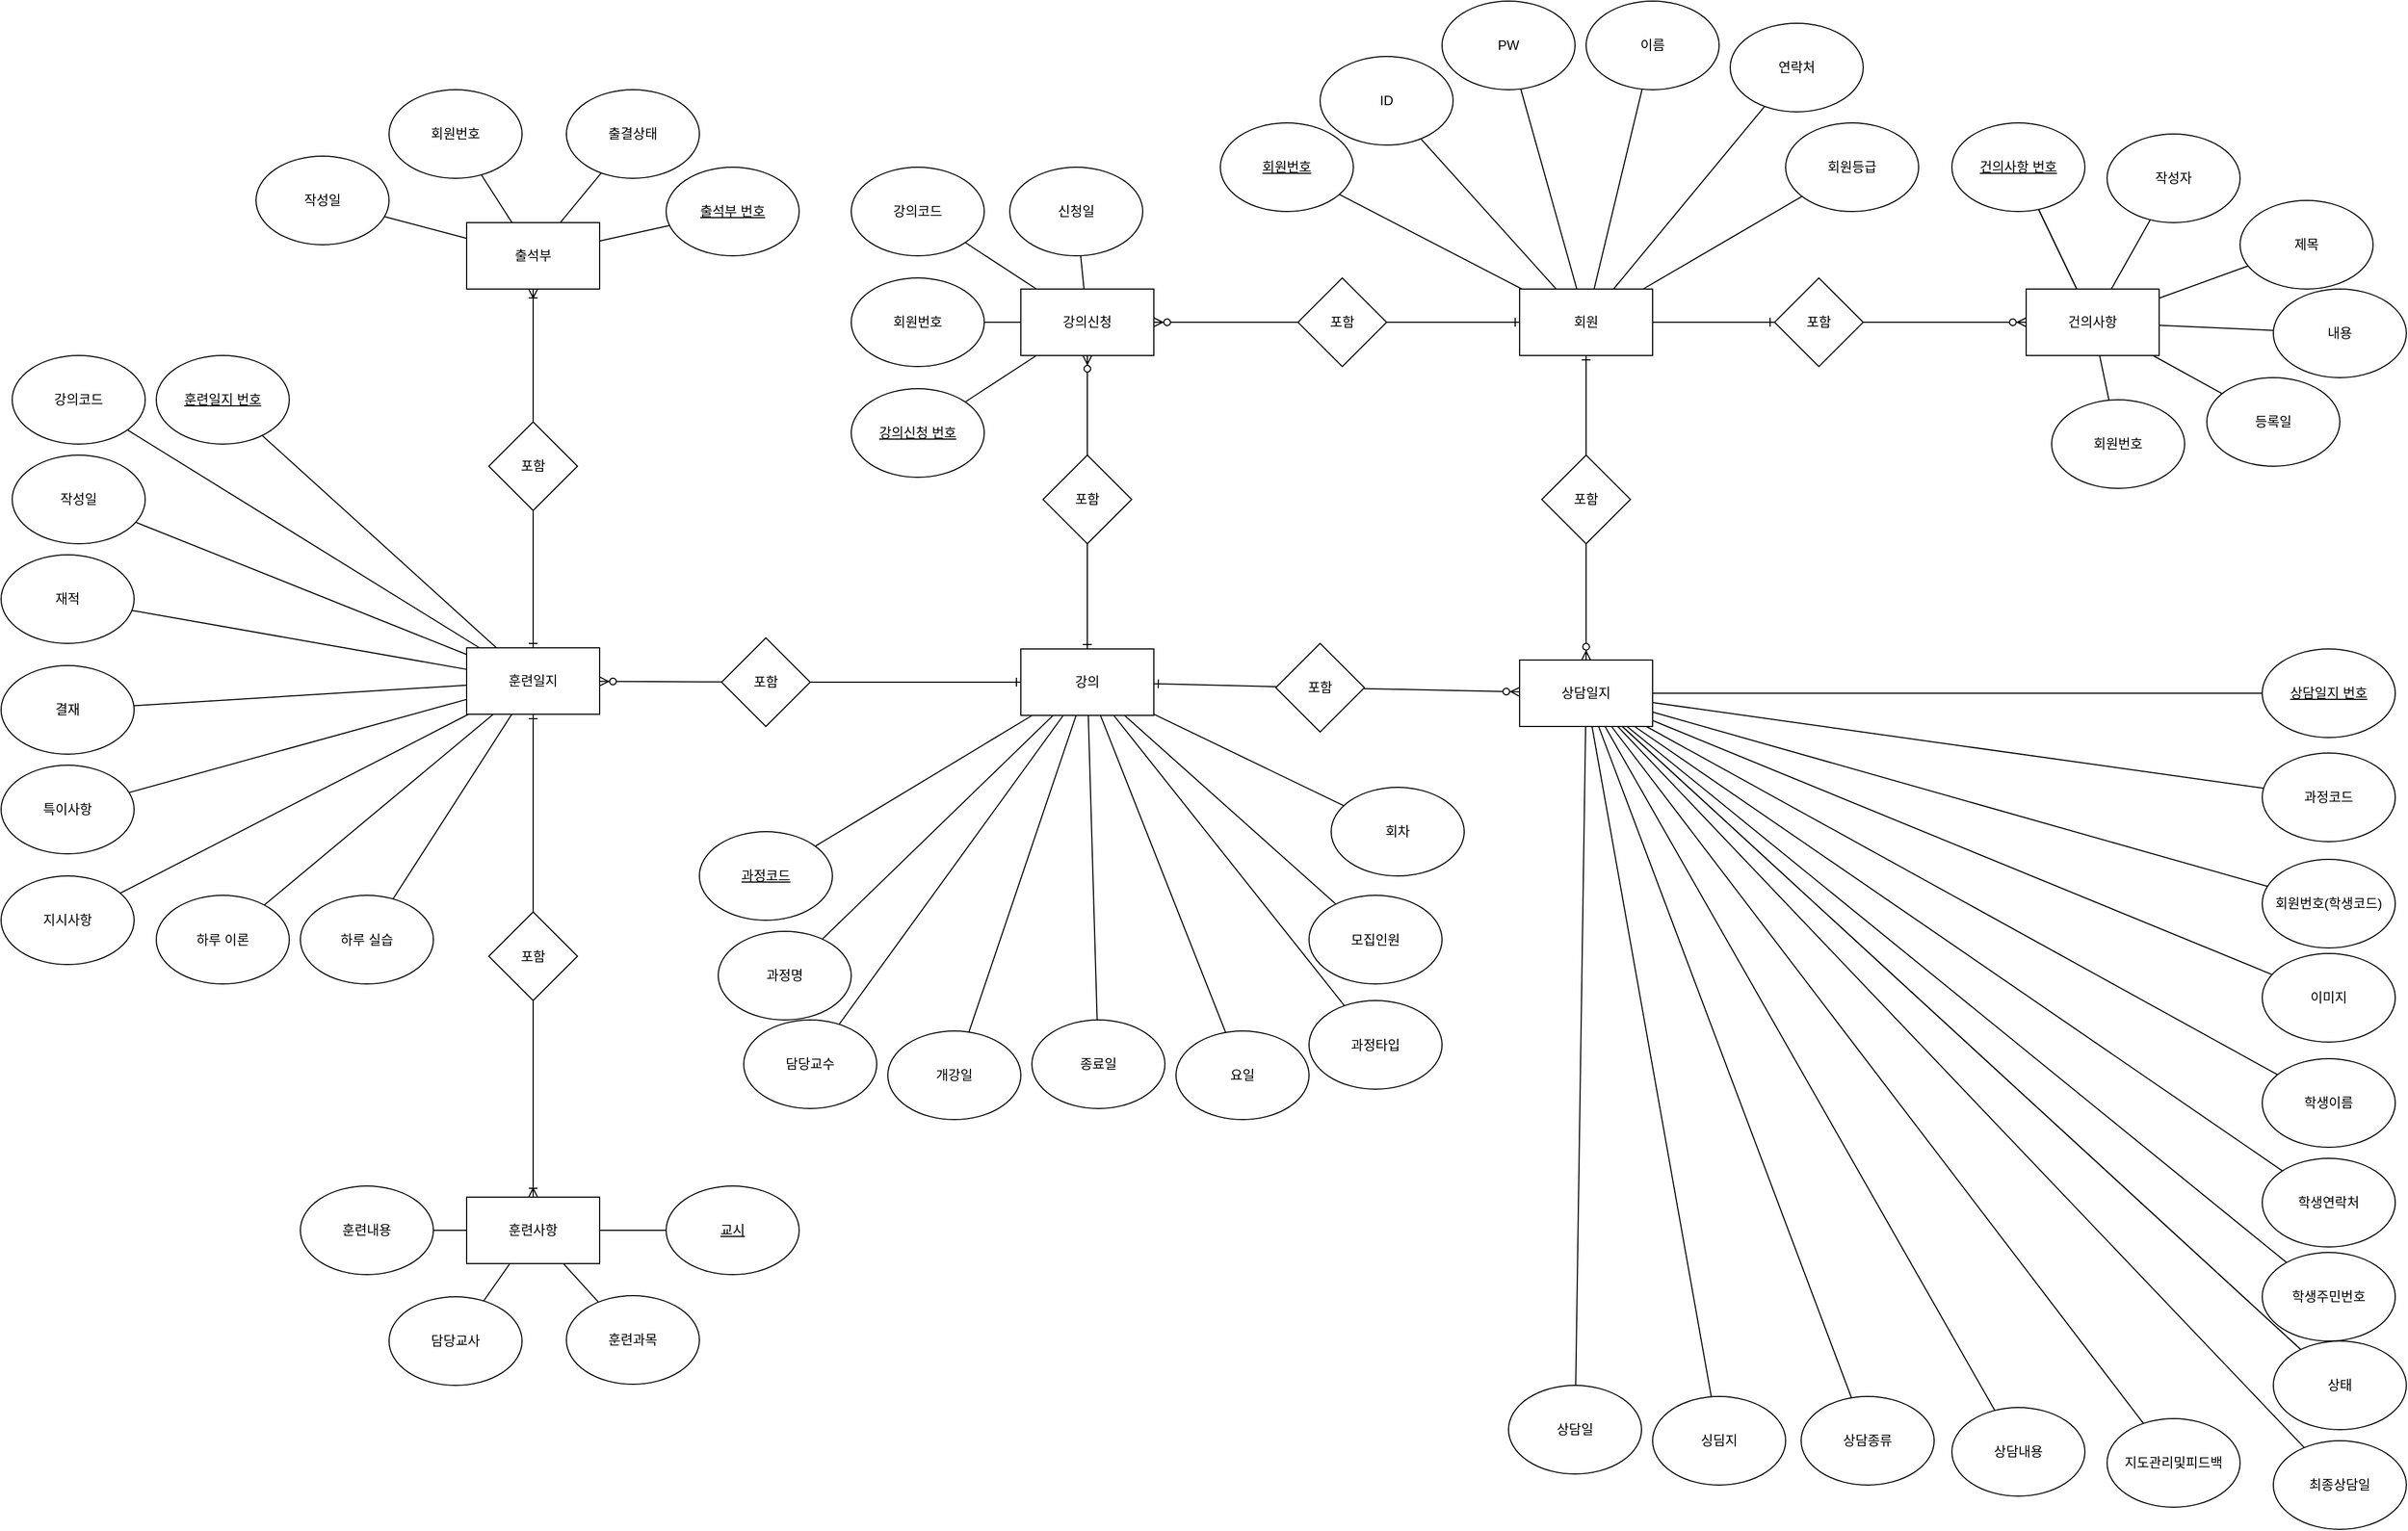 <mxfile version="13.8.0" type="device"><diagram id="T6y3tAZ2ZHX5zLj4mI9m" name="Page-1"><mxGraphModel dx="3342" dy="867" grid="1" gridSize="10" guides="1" tooltips="1" connect="1" arrows="1" fold="1" page="1" pageScale="1" pageWidth="827" pageHeight="1169" math="0" shadow="0"><root><mxCell id="0"/><mxCell id="1" parent="0"/><mxCell id="Pf-DV4_aYkh71egbmCK9-1" value="회원" style="rounded=0;whiteSpace=wrap;html=1;" vertex="1" parent="1"><mxGeometry x="130" y="260" width="120" height="60" as="geometry"/></mxCell><mxCell id="Pf-DV4_aYkh71egbmCK9-2" value="PW" style="ellipse;whiteSpace=wrap;html=1;" vertex="1" parent="1"><mxGeometry x="60" width="120" height="80" as="geometry"/></mxCell><mxCell id="Pf-DV4_aYkh71egbmCK9-3" value="ID" style="ellipse;whiteSpace=wrap;html=1;" vertex="1" parent="1"><mxGeometry x="-50" y="50" width="120" height="80" as="geometry"/></mxCell><mxCell id="Pf-DV4_aYkh71egbmCK9-4" value="회원번호" style="ellipse;whiteSpace=wrap;html=1;fontStyle=4" vertex="1" parent="1"><mxGeometry x="-140" y="110" width="120" height="80" as="geometry"/></mxCell><mxCell id="Pf-DV4_aYkh71egbmCK9-5" value="이름" style="ellipse;whiteSpace=wrap;html=1;" vertex="1" parent="1"><mxGeometry x="190" width="120" height="80" as="geometry"/></mxCell><mxCell id="Pf-DV4_aYkh71egbmCK9-6" value="연락처" style="ellipse;whiteSpace=wrap;html=1;" vertex="1" parent="1"><mxGeometry x="320" y="20" width="120" height="80" as="geometry"/></mxCell><mxCell id="Pf-DV4_aYkh71egbmCK9-7" value="강의" style="rounded=0;whiteSpace=wrap;html=1;" vertex="1" parent="1"><mxGeometry x="-320" y="585" width="120" height="60" as="geometry"/></mxCell><mxCell id="Pf-DV4_aYkh71egbmCK9-8" value="과정코드" style="ellipse;whiteSpace=wrap;html=1;fontStyle=4" vertex="1" parent="1"><mxGeometry x="-610" y="750" width="120" height="80" as="geometry"/></mxCell><mxCell id="Pf-DV4_aYkh71egbmCK9-9" value="요일" style="ellipse;whiteSpace=wrap;html=1;" vertex="1" parent="1"><mxGeometry x="-180" y="930" width="120" height="80" as="geometry"/></mxCell><mxCell id="Pf-DV4_aYkh71egbmCK9-10" value="모집인원" style="ellipse;whiteSpace=wrap;html=1;" vertex="1" parent="1"><mxGeometry x="-60" y="807.5" width="120" height="80" as="geometry"/></mxCell><mxCell id="Pf-DV4_aYkh71egbmCK9-11" value="과정명" style="ellipse;whiteSpace=wrap;html=1;" vertex="1" parent="1"><mxGeometry x="-593" y="840" width="120" height="80" as="geometry"/></mxCell><mxCell id="Pf-DV4_aYkh71egbmCK9-12" value="담당교수" style="ellipse;whiteSpace=wrap;html=1;" vertex="1" parent="1"><mxGeometry x="-570" y="920" width="120" height="80" as="geometry"/></mxCell><mxCell id="Pf-DV4_aYkh71egbmCK9-13" value="개강일" style="ellipse;whiteSpace=wrap;html=1;" vertex="1" parent="1"><mxGeometry x="-440" y="930" width="120" height="80" as="geometry"/></mxCell><mxCell id="Pf-DV4_aYkh71egbmCK9-14" value="종료일" style="ellipse;whiteSpace=wrap;html=1;" vertex="1" parent="1"><mxGeometry x="-310" y="920" width="120" height="80" as="geometry"/></mxCell><mxCell id="Pf-DV4_aYkh71egbmCK9-15" value="과정타입" style="ellipse;whiteSpace=wrap;html=1;" vertex="1" parent="1"><mxGeometry x="-60" y="902.5" width="120" height="80" as="geometry"/></mxCell><mxCell id="Pf-DV4_aYkh71egbmCK9-20" value="훈련일지" style="rounded=0;whiteSpace=wrap;html=1;" vertex="1" parent="1"><mxGeometry x="-820" y="584" width="120" height="60" as="geometry"/></mxCell><mxCell id="Pf-DV4_aYkh71egbmCK9-21" value="작성일" style="ellipse;whiteSpace=wrap;html=1;" vertex="1" parent="1"><mxGeometry x="-1230" y="410" width="120" height="80" as="geometry"/></mxCell><mxCell id="Pf-DV4_aYkh71egbmCK9-23" value="훈련일지 번호" style="ellipse;whiteSpace=wrap;html=1;fontStyle=4" vertex="1" parent="1"><mxGeometry x="-1100" y="320" width="120" height="80" as="geometry"/></mxCell><mxCell id="Pf-DV4_aYkh71egbmCK9-24" value="재적" style="ellipse;whiteSpace=wrap;html=1;" vertex="1" parent="1"><mxGeometry x="-1240" y="500" width="120" height="80" as="geometry"/></mxCell><mxCell id="Pf-DV4_aYkh71egbmCK9-25" value="결재" style="ellipse;whiteSpace=wrap;html=1;" vertex="1" parent="1"><mxGeometry x="-1240" y="600" width="120" height="80" as="geometry"/></mxCell><mxCell id="Pf-DV4_aYkh71egbmCK9-26" value="특이사항" style="ellipse;whiteSpace=wrap;html=1;" vertex="1" parent="1"><mxGeometry x="-1240" y="690" width="120" height="80" as="geometry"/></mxCell><mxCell id="Pf-DV4_aYkh71egbmCK9-31" value="" style="endArrow=none;html=1;" edge="1" parent="1" source="Pf-DV4_aYkh71egbmCK9-1" target="Pf-DV4_aYkh71egbmCK9-5"><mxGeometry width="50" height="50" relative="1" as="geometry"><mxPoint x="230" y="360" as="sourcePoint"/><mxPoint x="280" y="310" as="targetPoint"/></mxGeometry></mxCell><mxCell id="Pf-DV4_aYkh71egbmCK9-32" value="" style="endArrow=none;html=1;" edge="1" parent="1" source="Pf-DV4_aYkh71egbmCK9-1" target="Pf-DV4_aYkh71egbmCK9-6"><mxGeometry width="50" height="50" relative="1" as="geometry"><mxPoint x="240" y="370" as="sourcePoint"/><mxPoint x="290" y="320" as="targetPoint"/></mxGeometry></mxCell><mxCell id="Pf-DV4_aYkh71egbmCK9-33" value="" style="endArrow=none;html=1;" edge="1" parent="1" source="Pf-DV4_aYkh71egbmCK9-1" target="Pf-DV4_aYkh71egbmCK9-2"><mxGeometry width="50" height="50" relative="1" as="geometry"><mxPoint x="250" y="380" as="sourcePoint"/><mxPoint x="300" y="330" as="targetPoint"/></mxGeometry></mxCell><mxCell id="Pf-DV4_aYkh71egbmCK9-34" value="" style="endArrow=none;html=1;" edge="1" parent="1" source="Pf-DV4_aYkh71egbmCK9-1" target="Pf-DV4_aYkh71egbmCK9-3"><mxGeometry width="50" height="50" relative="1" as="geometry"><mxPoint x="260" y="390" as="sourcePoint"/><mxPoint x="310" y="340" as="targetPoint"/></mxGeometry></mxCell><mxCell id="Pf-DV4_aYkh71egbmCK9-35" value="" style="endArrow=none;html=1;" edge="1" parent="1" source="Pf-DV4_aYkh71egbmCK9-1" target="Pf-DV4_aYkh71egbmCK9-4"><mxGeometry width="50" height="50" relative="1" as="geometry"><mxPoint x="270" y="400" as="sourcePoint"/><mxPoint x="320" y="350" as="targetPoint"/></mxGeometry></mxCell><mxCell id="Pf-DV4_aYkh71egbmCK9-36" value="" style="endArrow=none;html=1;" edge="1" parent="1" source="Pf-DV4_aYkh71egbmCK9-8" target="Pf-DV4_aYkh71egbmCK9-7"><mxGeometry width="50" height="50" relative="1" as="geometry"><mxPoint x="-340" y="555" as="sourcePoint"/><mxPoint x="-290" y="505" as="targetPoint"/></mxGeometry></mxCell><mxCell id="Pf-DV4_aYkh71egbmCK9-37" value="" style="endArrow=none;html=1;" edge="1" parent="1" source="Pf-DV4_aYkh71egbmCK9-11" target="Pf-DV4_aYkh71egbmCK9-7"><mxGeometry width="50" height="50" relative="1" as="geometry"><mxPoint x="-290" y="605" as="sourcePoint"/><mxPoint x="-240" y="555" as="targetPoint"/></mxGeometry></mxCell><mxCell id="Pf-DV4_aYkh71egbmCK9-38" value="" style="endArrow=none;html=1;" edge="1" parent="1" source="Pf-DV4_aYkh71egbmCK9-12" target="Pf-DV4_aYkh71egbmCK9-7"><mxGeometry width="50" height="50" relative="1" as="geometry"><mxPoint x="-280" y="615" as="sourcePoint"/><mxPoint x="-230" y="565" as="targetPoint"/></mxGeometry></mxCell><mxCell id="Pf-DV4_aYkh71egbmCK9-39" value="" style="endArrow=none;html=1;" edge="1" parent="1" source="Pf-DV4_aYkh71egbmCK9-13" target="Pf-DV4_aYkh71egbmCK9-7"><mxGeometry width="50" height="50" relative="1" as="geometry"><mxPoint x="-270" y="625" as="sourcePoint"/><mxPoint x="-220" y="575" as="targetPoint"/></mxGeometry></mxCell><mxCell id="Pf-DV4_aYkh71egbmCK9-40" value="" style="endArrow=none;html=1;" edge="1" parent="1" source="Pf-DV4_aYkh71egbmCK9-14" target="Pf-DV4_aYkh71egbmCK9-7"><mxGeometry width="50" height="50" relative="1" as="geometry"><mxPoint x="-260" y="635" as="sourcePoint"/><mxPoint x="-210" y="585" as="targetPoint"/></mxGeometry></mxCell><mxCell id="Pf-DV4_aYkh71egbmCK9-41" value="" style="endArrow=none;html=1;" edge="1" parent="1" source="Pf-DV4_aYkh71egbmCK9-9" target="Pf-DV4_aYkh71egbmCK9-7"><mxGeometry width="50" height="50" relative="1" as="geometry"><mxPoint x="-250" y="645" as="sourcePoint"/><mxPoint x="-200" y="595" as="targetPoint"/></mxGeometry></mxCell><mxCell id="Pf-DV4_aYkh71egbmCK9-42" value="" style="endArrow=none;html=1;" edge="1" parent="1" source="Pf-DV4_aYkh71egbmCK9-10" target="Pf-DV4_aYkh71egbmCK9-7"><mxGeometry width="50" height="50" relative="1" as="geometry"><mxPoint x="-240" y="655" as="sourcePoint"/><mxPoint x="-190" y="605" as="targetPoint"/></mxGeometry></mxCell><mxCell id="Pf-DV4_aYkh71egbmCK9-43" value="" style="endArrow=none;html=1;" edge="1" parent="1" source="Pf-DV4_aYkh71egbmCK9-15" target="Pf-DV4_aYkh71egbmCK9-7"><mxGeometry width="50" height="50" relative="1" as="geometry"><mxPoint x="-230" y="665" as="sourcePoint"/><mxPoint x="-180" y="615" as="targetPoint"/></mxGeometry></mxCell><mxCell id="Pf-DV4_aYkh71egbmCK9-45" value="강의신청" style="rounded=0;whiteSpace=wrap;html=1;" vertex="1" parent="1"><mxGeometry x="-320" y="260" width="120" height="60" as="geometry"/></mxCell><mxCell id="Pf-DV4_aYkh71egbmCK9-46" value="회원번호" style="ellipse;whiteSpace=wrap;html=1;" vertex="1" parent="1"><mxGeometry x="-473" y="250" width="120" height="80" as="geometry"/></mxCell><mxCell id="Pf-DV4_aYkh71egbmCK9-47" value="강의코드" style="ellipse;whiteSpace=wrap;html=1;fontStyle=0" vertex="1" parent="1"><mxGeometry x="-473" y="150" width="120" height="80" as="geometry"/></mxCell><mxCell id="Pf-DV4_aYkh71egbmCK9-48" value="신청일" style="ellipse;whiteSpace=wrap;html=1;" vertex="1" parent="1"><mxGeometry x="-330" y="150" width="120" height="80" as="geometry"/></mxCell><mxCell id="Pf-DV4_aYkh71egbmCK9-49" value="" style="endArrow=none;html=1;" edge="1" parent="1" source="Pf-DV4_aYkh71egbmCK9-47" target="Pf-DV4_aYkh71egbmCK9-45"><mxGeometry width="50" height="50" relative="1" as="geometry"><mxPoint x="-230" y="310" as="sourcePoint"/><mxPoint x="-180" y="260" as="targetPoint"/></mxGeometry></mxCell><mxCell id="Pf-DV4_aYkh71egbmCK9-50" value="" style="endArrow=none;html=1;" edge="1" parent="1" source="Pf-DV4_aYkh71egbmCK9-46" target="Pf-DV4_aYkh71egbmCK9-45"><mxGeometry width="50" height="50" relative="1" as="geometry"><mxPoint x="-220" y="320" as="sourcePoint"/><mxPoint x="-170" y="270" as="targetPoint"/></mxGeometry></mxCell><mxCell id="Pf-DV4_aYkh71egbmCK9-51" value="" style="endArrow=none;html=1;" edge="1" parent="1" source="Pf-DV4_aYkh71egbmCK9-45" target="Pf-DV4_aYkh71egbmCK9-48"><mxGeometry width="50" height="50" relative="1" as="geometry"><mxPoint x="-210" y="330" as="sourcePoint"/><mxPoint x="-160" y="280" as="targetPoint"/></mxGeometry></mxCell><mxCell id="Pf-DV4_aYkh71egbmCK9-52" value="포함" style="rhombus;whiteSpace=wrap;html=1;" vertex="1" parent="1"><mxGeometry x="-70" y="250" width="80" height="80" as="geometry"/></mxCell><mxCell id="Pf-DV4_aYkh71egbmCK9-53" value="" style="endArrow=none;html=1;startArrow=ERzeroToMany;startFill=1;" edge="1" parent="1" source="Pf-DV4_aYkh71egbmCK9-45" target="Pf-DV4_aYkh71egbmCK9-52"><mxGeometry width="50" height="50" relative="1" as="geometry"><mxPoint x="-20" y="340" as="sourcePoint"/><mxPoint x="40" y="350" as="targetPoint"/></mxGeometry></mxCell><mxCell id="Pf-DV4_aYkh71egbmCK9-54" value="" style="endArrow=ERone;html=1;endFill=0;" edge="1" parent="1" source="Pf-DV4_aYkh71egbmCK9-52" target="Pf-DV4_aYkh71egbmCK9-1"><mxGeometry width="50" height="50" relative="1" as="geometry"><mxPoint x="-10" y="350" as="sourcePoint"/><mxPoint x="50" y="360" as="targetPoint"/></mxGeometry></mxCell><mxCell id="Pf-DV4_aYkh71egbmCK9-55" value="포함" style="rhombus;whiteSpace=wrap;html=1;" vertex="1" parent="1"><mxGeometry x="-300" y="410" width="80" height="80" as="geometry"/></mxCell><mxCell id="Pf-DV4_aYkh71egbmCK9-56" value="" style="endArrow=ERone;html=1;endFill=0;" edge="1" parent="1" source="Pf-DV4_aYkh71egbmCK9-55" target="Pf-DV4_aYkh71egbmCK9-7"><mxGeometry width="50" height="50" relative="1" as="geometry"><mxPoint x="-150" y="450" as="sourcePoint"/><mxPoint x="-100" y="400" as="targetPoint"/></mxGeometry></mxCell><mxCell id="Pf-DV4_aYkh71egbmCK9-57" value="" style="endArrow=ERzeroToMany;html=1;endFill=1;" edge="1" parent="1" source="Pf-DV4_aYkh71egbmCK9-55" target="Pf-DV4_aYkh71egbmCK9-45"><mxGeometry width="50" height="50" relative="1" as="geometry"><mxPoint x="-140" y="460" as="sourcePoint"/><mxPoint x="-90" y="410" as="targetPoint"/></mxGeometry></mxCell><mxCell id="Pf-DV4_aYkh71egbmCK9-60" value="" style="endArrow=none;html=1;" edge="1" parent="1" source="Pf-DV4_aYkh71egbmCK9-20" target="Pf-DV4_aYkh71egbmCK9-23"><mxGeometry width="50" height="50" relative="1" as="geometry"><mxPoint x="-960" y="970" as="sourcePoint"/><mxPoint x="-910" y="920" as="targetPoint"/></mxGeometry></mxCell><mxCell id="Pf-DV4_aYkh71egbmCK9-61" value="" style="endArrow=none;html=1;" edge="1" parent="1" source="Pf-DV4_aYkh71egbmCK9-20" target="Pf-DV4_aYkh71egbmCK9-26"><mxGeometry width="50" height="50" relative="1" as="geometry"><mxPoint x="-950" y="980" as="sourcePoint"/><mxPoint x="-900" y="930" as="targetPoint"/></mxGeometry></mxCell><mxCell id="Pf-DV4_aYkh71egbmCK9-64" value="" style="endArrow=none;html=1;" edge="1" parent="1" source="Pf-DV4_aYkh71egbmCK9-20" target="Pf-DV4_aYkh71egbmCK9-24"><mxGeometry width="50" height="50" relative="1" as="geometry"><mxPoint x="-920" y="1010" as="sourcePoint"/><mxPoint x="-870" y="960" as="targetPoint"/></mxGeometry></mxCell><mxCell id="Pf-DV4_aYkh71egbmCK9-65" value="" style="endArrow=none;html=1;" edge="1" parent="1" source="Pf-DV4_aYkh71egbmCK9-20" target="Pf-DV4_aYkh71egbmCK9-25"><mxGeometry width="50" height="50" relative="1" as="geometry"><mxPoint x="-910" y="1020" as="sourcePoint"/><mxPoint x="-860" y="970" as="targetPoint"/></mxGeometry></mxCell><mxCell id="Pf-DV4_aYkh71egbmCK9-66" value="" style="endArrow=none;html=1;" edge="1" parent="1" source="Pf-DV4_aYkh71egbmCK9-20" target="Pf-DV4_aYkh71egbmCK9-21"><mxGeometry width="50" height="50" relative="1" as="geometry"><mxPoint x="-900" y="1030" as="sourcePoint"/><mxPoint x="-850" y="980" as="targetPoint"/></mxGeometry></mxCell><mxCell id="Pf-DV4_aYkh71egbmCK9-68" value="포함" style="rhombus;whiteSpace=wrap;html=1;" vertex="1" parent="1"><mxGeometry x="-590" y="575" width="80" height="80" as="geometry"/></mxCell><mxCell id="Pf-DV4_aYkh71egbmCK9-69" value="" style="endArrow=none;html=1;startArrow=ERone;startFill=0;" edge="1" parent="1" source="Pf-DV4_aYkh71egbmCK9-7" target="Pf-DV4_aYkh71egbmCK9-68"><mxGeometry width="50" height="50" relative="1" as="geometry"><mxPoint x="-1730" y="841.522" as="sourcePoint"/><mxPoint x="-1420" y="910" as="targetPoint"/></mxGeometry></mxCell><mxCell id="Pf-DV4_aYkh71egbmCK9-70" value="" style="endArrow=ERzeroToMany;html=1;endFill=1;" edge="1" parent="1" source="Pf-DV4_aYkh71egbmCK9-68" target="Pf-DV4_aYkh71egbmCK9-20"><mxGeometry width="50" height="50" relative="1" as="geometry"><mxPoint x="-1460" y="970" as="sourcePoint"/><mxPoint x="-1410" y="920" as="targetPoint"/></mxGeometry></mxCell><mxCell id="Pf-DV4_aYkh71egbmCK9-71" value="강의코드" style="ellipse;whiteSpace=wrap;html=1;" vertex="1" parent="1"><mxGeometry x="-1230" y="320" width="120" height="80" as="geometry"/></mxCell><mxCell id="Pf-DV4_aYkh71egbmCK9-72" value="" style="endArrow=none;html=1;" edge="1" parent="1" source="Pf-DV4_aYkh71egbmCK9-20" target="Pf-DV4_aYkh71egbmCK9-71"><mxGeometry width="50" height="50" relative="1" as="geometry"><mxPoint x="-1270" y="960" as="sourcePoint"/><mxPoint x="-1220" y="910" as="targetPoint"/></mxGeometry></mxCell><mxCell id="Pf-DV4_aYkh71egbmCK9-73" value="훈련사항" style="rounded=0;whiteSpace=wrap;html=1;" vertex="1" parent="1"><mxGeometry x="-820" y="1080" width="120" height="60" as="geometry"/></mxCell><mxCell id="Pf-DV4_aYkh71egbmCK9-74" value="교시" style="ellipse;whiteSpace=wrap;html=1;fontStyle=4" vertex="1" parent="1"><mxGeometry x="-640" y="1070" width="120" height="80" as="geometry"/></mxCell><mxCell id="Pf-DV4_aYkh71egbmCK9-75" value="훈련과목" style="ellipse;whiteSpace=wrap;html=1;" vertex="1" parent="1"><mxGeometry x="-730" y="1169" width="120" height="80" as="geometry"/></mxCell><mxCell id="Pf-DV4_aYkh71egbmCK9-77" value="훈련내용" style="ellipse;whiteSpace=wrap;html=1;" vertex="1" parent="1"><mxGeometry x="-970" y="1070" width="120" height="80" as="geometry"/></mxCell><mxCell id="Pf-DV4_aYkh71egbmCK9-79" value="하루 이론" style="ellipse;whiteSpace=wrap;html=1;" vertex="1" parent="1"><mxGeometry x="-1100" y="807.5" width="120" height="80" as="geometry"/></mxCell><mxCell id="Pf-DV4_aYkh71egbmCK9-80" value="하루 실습" style="ellipse;whiteSpace=wrap;html=1;" vertex="1" parent="1"><mxGeometry x="-970" y="807.5" width="120" height="80" as="geometry"/></mxCell><mxCell id="Pf-DV4_aYkh71egbmCK9-82" value="" style="endArrow=none;html=1;" edge="1" parent="1" source="Pf-DV4_aYkh71egbmCK9-20" target="Pf-DV4_aYkh71egbmCK9-79"><mxGeometry width="50" height="50" relative="1" as="geometry"><mxPoint x="-1450" y="985" as="sourcePoint"/><mxPoint x="-1400" y="935" as="targetPoint"/></mxGeometry></mxCell><mxCell id="Pf-DV4_aYkh71egbmCK9-83" value="" style="endArrow=none;html=1;" edge="1" parent="1" source="Pf-DV4_aYkh71egbmCK9-20" target="Pf-DV4_aYkh71egbmCK9-80"><mxGeometry width="50" height="50" relative="1" as="geometry"><mxPoint x="-1440" y="995" as="sourcePoint"/><mxPoint x="-1390" y="945" as="targetPoint"/></mxGeometry></mxCell><mxCell id="Pf-DV4_aYkh71egbmCK9-84" value="" style="endArrow=ERone;html=1;endFill=0;" edge="1" parent="1" source="Pf-DV4_aYkh71egbmCK9-89" target="Pf-DV4_aYkh71egbmCK9-20"><mxGeometry width="50" height="50" relative="1" as="geometry"><mxPoint x="-1420" y="1155" as="sourcePoint"/><mxPoint x="-1370" y="1105" as="targetPoint"/></mxGeometry></mxCell><mxCell id="Pf-DV4_aYkh71egbmCK9-85" value="" style="endArrow=none;html=1;startArrow=ERoneToMany;startFill=0;" edge="1" parent="1" source="Pf-DV4_aYkh71egbmCK9-73" target="Pf-DV4_aYkh71egbmCK9-89"><mxGeometry width="50" height="50" relative="1" as="geometry"><mxPoint x="-1410" y="1165" as="sourcePoint"/><mxPoint x="-1360" y="1115" as="targetPoint"/></mxGeometry></mxCell><mxCell id="Pf-DV4_aYkh71egbmCK9-86" value="" style="endArrow=none;html=1;" edge="1" parent="1" source="Pf-DV4_aYkh71egbmCK9-77" target="Pf-DV4_aYkh71egbmCK9-73"><mxGeometry width="50" height="50" relative="1" as="geometry"><mxPoint x="-850" y="1055" as="sourcePoint"/><mxPoint x="-800" y="1005" as="targetPoint"/></mxGeometry></mxCell><mxCell id="Pf-DV4_aYkh71egbmCK9-87" value="" style="endArrow=none;html=1;" edge="1" parent="1" source="Pf-DV4_aYkh71egbmCK9-73" target="Pf-DV4_aYkh71egbmCK9-75"><mxGeometry width="50" height="50" relative="1" as="geometry"><mxPoint x="-840" y="1065" as="sourcePoint"/><mxPoint x="-790" y="1015" as="targetPoint"/></mxGeometry></mxCell><mxCell id="Pf-DV4_aYkh71egbmCK9-88" value="" style="endArrow=none;html=1;" edge="1" parent="1" source="Pf-DV4_aYkh71egbmCK9-73" target="Pf-DV4_aYkh71egbmCK9-74"><mxGeometry width="50" height="50" relative="1" as="geometry"><mxPoint x="-830" y="1075" as="sourcePoint"/><mxPoint x="-780" y="1025" as="targetPoint"/></mxGeometry></mxCell><mxCell id="Pf-DV4_aYkh71egbmCK9-89" value="포함" style="rhombus;whiteSpace=wrap;html=1;" vertex="1" parent="1"><mxGeometry x="-800" y="822.5" width="80" height="80" as="geometry"/></mxCell><mxCell id="Pf-DV4_aYkh71egbmCK9-90" value="지시사항" style="ellipse;whiteSpace=wrap;html=1;" vertex="1" parent="1"><mxGeometry x="-1240" y="790" width="120" height="80" as="geometry"/></mxCell><mxCell id="Pf-DV4_aYkh71egbmCK9-91" value="" style="endArrow=none;html=1;" edge="1" parent="1" source="Pf-DV4_aYkh71egbmCK9-90" target="Pf-DV4_aYkh71egbmCK9-20"><mxGeometry width="50" height="50" relative="1" as="geometry"><mxPoint x="-1220" y="960" as="sourcePoint"/><mxPoint x="-1170" y="910" as="targetPoint"/></mxGeometry></mxCell><mxCell id="Pf-DV4_aYkh71egbmCK9-92" value="상담일지" style="rounded=0;whiteSpace=wrap;html=1;" vertex="1" parent="1"><mxGeometry x="130" y="595" width="120" height="60" as="geometry"/></mxCell><mxCell id="Pf-DV4_aYkh71egbmCK9-93" value="학생이름" style="ellipse;whiteSpace=wrap;html=1;" vertex="1" parent="1"><mxGeometry x="800" y="955" width="120" height="80" as="geometry"/></mxCell><mxCell id="Pf-DV4_aYkh71egbmCK9-94" value="이미지" style="ellipse;whiteSpace=wrap;html=1;" vertex="1" parent="1"><mxGeometry x="800" y="860" width="120" height="80" as="geometry"/></mxCell><mxCell id="Pf-DV4_aYkh71egbmCK9-95" value="학생연락처" style="ellipse;whiteSpace=wrap;html=1;" vertex="1" parent="1"><mxGeometry x="800" y="1045" width="120" height="80" as="geometry"/></mxCell><mxCell id="Pf-DV4_aYkh71egbmCK9-96" value="회원번호(학생코드)" style="ellipse;whiteSpace=wrap;html=1;" vertex="1" parent="1"><mxGeometry x="800" y="775" width="120" height="80" as="geometry"/></mxCell><mxCell id="Pf-DV4_aYkh71egbmCK9-97" value="상담일지 번호" style="ellipse;whiteSpace=wrap;html=1;fontStyle=4" vertex="1" parent="1"><mxGeometry x="800" y="585" width="120" height="80" as="geometry"/></mxCell><mxCell id="Pf-DV4_aYkh71egbmCK9-98" value="학생주민번호" style="ellipse;whiteSpace=wrap;html=1;" vertex="1" parent="1"><mxGeometry x="800" y="1130" width="120" height="80" as="geometry"/></mxCell><mxCell id="Pf-DV4_aYkh71egbmCK9-100" value="최종상담일" style="ellipse;whiteSpace=wrap;html=1;" vertex="1" parent="1"><mxGeometry x="810" y="1300" width="120" height="80" as="geometry"/></mxCell><mxCell id="Pf-DV4_aYkh71egbmCK9-102" value="" style="endArrow=none;html=1;" edge="1" parent="1" source="Pf-DV4_aYkh71egbmCK9-100" target="Pf-DV4_aYkh71egbmCK9-92"><mxGeometry width="50" height="50" relative="1" as="geometry"><mxPoint x="670" y="620" as="sourcePoint"/><mxPoint x="720" y="570" as="targetPoint"/></mxGeometry></mxCell><mxCell id="Pf-DV4_aYkh71egbmCK9-103" value="" style="endArrow=none;html=1;" edge="1" parent="1" source="Pf-DV4_aYkh71egbmCK9-99" target="Pf-DV4_aYkh71egbmCK9-92"><mxGeometry width="50" height="50" relative="1" as="geometry"><mxPoint x="680" y="630" as="sourcePoint"/><mxPoint x="730" y="580" as="targetPoint"/></mxGeometry></mxCell><mxCell id="Pf-DV4_aYkh71egbmCK9-104" value="" style="endArrow=none;html=1;" edge="1" parent="1" source="Pf-DV4_aYkh71egbmCK9-99" target="Pf-DV4_aYkh71egbmCK9-92"><mxGeometry width="50" height="50" relative="1" as="geometry"><mxPoint x="690" y="640" as="sourcePoint"/><mxPoint x="740" y="590" as="targetPoint"/></mxGeometry></mxCell><mxCell id="Pf-DV4_aYkh71egbmCK9-105" value="" style="endArrow=none;html=1;" edge="1" parent="1" source="Pf-DV4_aYkh71egbmCK9-95" target="Pf-DV4_aYkh71egbmCK9-92"><mxGeometry width="50" height="50" relative="1" as="geometry"><mxPoint x="700" y="650" as="sourcePoint"/><mxPoint x="750" y="600" as="targetPoint"/></mxGeometry></mxCell><mxCell id="Pf-DV4_aYkh71egbmCK9-106" value="" style="endArrow=none;html=1;" edge="1" parent="1" source="Pf-DV4_aYkh71egbmCK9-93" target="Pf-DV4_aYkh71egbmCK9-92"><mxGeometry width="50" height="50" relative="1" as="geometry"><mxPoint x="710" y="660" as="sourcePoint"/><mxPoint x="760" y="610" as="targetPoint"/></mxGeometry></mxCell><mxCell id="Pf-DV4_aYkh71egbmCK9-107" value="" style="endArrow=none;html=1;" edge="1" parent="1" source="Pf-DV4_aYkh71egbmCK9-96" target="Pf-DV4_aYkh71egbmCK9-92"><mxGeometry width="50" height="50" relative="1" as="geometry"><mxPoint x="720" y="670" as="sourcePoint"/><mxPoint x="770" y="620" as="targetPoint"/></mxGeometry></mxCell><mxCell id="Pf-DV4_aYkh71egbmCK9-108" value="" style="endArrow=none;html=1;" edge="1" parent="1" source="Pf-DV4_aYkh71egbmCK9-92" target="Pf-DV4_aYkh71egbmCK9-94"><mxGeometry width="50" height="50" relative="1" as="geometry"><mxPoint x="730" y="680" as="sourcePoint"/><mxPoint x="780" y="630" as="targetPoint"/></mxGeometry></mxCell><mxCell id="Pf-DV4_aYkh71egbmCK9-109" value="" style="endArrow=none;html=1;" edge="1" parent="1" source="Pf-DV4_aYkh71egbmCK9-92" target="Pf-DV4_aYkh71egbmCK9-97"><mxGeometry width="50" height="50" relative="1" as="geometry"><mxPoint x="740" y="690" as="sourcePoint"/><mxPoint x="790" y="640" as="targetPoint"/></mxGeometry></mxCell><mxCell id="Pf-DV4_aYkh71egbmCK9-110" value="과정코드" style="ellipse;whiteSpace=wrap;html=1;fontStyle=0" vertex="1" parent="1"><mxGeometry x="800" y="679" width="120" height="80" as="geometry"/></mxCell><mxCell id="Pf-DV4_aYkh71egbmCK9-111" value="" style="endArrow=none;html=1;" edge="1" parent="1" source="Pf-DV4_aYkh71egbmCK9-92" target="Pf-DV4_aYkh71egbmCK9-110"><mxGeometry width="50" height="50" relative="1" as="geometry"><mxPoint x="710" y="730" as="sourcePoint"/><mxPoint x="760" y="680" as="targetPoint"/></mxGeometry></mxCell><mxCell id="Pf-DV4_aYkh71egbmCK9-99" value="상태" style="ellipse;whiteSpace=wrap;html=1;" vertex="1" parent="1"><mxGeometry x="810" y="1210" width="120" height="80" as="geometry"/></mxCell><mxCell id="Pf-DV4_aYkh71egbmCK9-114" value="" style="endArrow=none;html=1;" edge="1" parent="1" source="Pf-DV4_aYkh71egbmCK9-98" target="Pf-DV4_aYkh71egbmCK9-92"><mxGeometry width="50" height="50" relative="1" as="geometry"><mxPoint x="644.442" y="926.368" as="sourcePoint"/><mxPoint x="532.139" y="649" as="targetPoint"/></mxGeometry></mxCell><mxCell id="Pf-DV4_aYkh71egbmCK9-116" value="포함" style="rhombus;whiteSpace=wrap;html=1;" vertex="1" parent="1"><mxGeometry x="150" y="410" width="80" height="80" as="geometry"/></mxCell><mxCell id="Pf-DV4_aYkh71egbmCK9-117" value="포함" style="rhombus;whiteSpace=wrap;html=1;" vertex="1" parent="1"><mxGeometry x="-90" y="580" width="80" height="80" as="geometry"/></mxCell><mxCell id="Pf-DV4_aYkh71egbmCK9-118" value="" style="endArrow=ERone;html=1;endFill=0;" edge="1" parent="1" source="Pf-DV4_aYkh71egbmCK9-116" target="Pf-DV4_aYkh71egbmCK9-1"><mxGeometry width="50" height="50" relative="1" as="geometry"><mxPoint x="220" y="440" as="sourcePoint"/><mxPoint x="270" y="480" as="targetPoint"/></mxGeometry></mxCell><mxCell id="Pf-DV4_aYkh71egbmCK9-119" value="" style="endArrow=none;html=1;startArrow=ERone;startFill=0;" edge="1" parent="1" source="Pf-DV4_aYkh71egbmCK9-7" target="Pf-DV4_aYkh71egbmCK9-117"><mxGeometry width="50" height="50" relative="1" as="geometry"><mxPoint x="220" y="530" as="sourcePoint"/><mxPoint x="270" y="480" as="targetPoint"/></mxGeometry></mxCell><mxCell id="Pf-DV4_aYkh71egbmCK9-120" value="" style="endArrow=ERzeroToMany;html=1;endFill=1;" edge="1" parent="1" source="Pf-DV4_aYkh71egbmCK9-117" target="Pf-DV4_aYkh71egbmCK9-92"><mxGeometry width="50" height="50" relative="1" as="geometry"><mxPoint x="230" y="540" as="sourcePoint"/><mxPoint x="280" y="490" as="targetPoint"/></mxGeometry></mxCell><mxCell id="Pf-DV4_aYkh71egbmCK9-121" value="" style="endArrow=none;html=1;startArrow=ERzeroToMany;startFill=1;" edge="1" parent="1" source="Pf-DV4_aYkh71egbmCK9-92" target="Pf-DV4_aYkh71egbmCK9-116"><mxGeometry width="50" height="50" relative="1" as="geometry"><mxPoint x="240" y="550" as="sourcePoint"/><mxPoint x="290" y="500" as="targetPoint"/></mxGeometry></mxCell><mxCell id="Pf-DV4_aYkh71egbmCK9-124" value="상담종류" style="ellipse;whiteSpace=wrap;html=1;" vertex="1" parent="1"><mxGeometry x="384" y="1260" width="120" height="80" as="geometry"/></mxCell><mxCell id="Pf-DV4_aYkh71egbmCK9-125" value="상담일" style="ellipse;whiteSpace=wrap;html=1;" vertex="1" parent="1"><mxGeometry x="120" y="1250" width="120" height="80" as="geometry"/></mxCell><mxCell id="Pf-DV4_aYkh71egbmCK9-126" value="싱딤지" style="ellipse;whiteSpace=wrap;html=1;" vertex="1" parent="1"><mxGeometry x="250" y="1260" width="120" height="80" as="geometry"/></mxCell><mxCell id="Pf-DV4_aYkh71egbmCK9-127" value="지도관리및피드백" style="ellipse;whiteSpace=wrap;html=1;" vertex="1" parent="1"><mxGeometry x="660" y="1280" width="120" height="80" as="geometry"/></mxCell><mxCell id="Pf-DV4_aYkh71egbmCK9-128" value="상담내용" style="ellipse;whiteSpace=wrap;html=1;" vertex="1" parent="1"><mxGeometry x="520" y="1270" width="120" height="80" as="geometry"/></mxCell><mxCell id="Pf-DV4_aYkh71egbmCK9-131" value="" style="endArrow=none;html=1;" edge="1" parent="1" source="Pf-DV4_aYkh71egbmCK9-92" target="Pf-DV4_aYkh71egbmCK9-124"><mxGeometry width="50" height="50" relative="1" as="geometry"><mxPoint x="300" y="790" as="sourcePoint"/><mxPoint x="350" y="740" as="targetPoint"/></mxGeometry></mxCell><mxCell id="Pf-DV4_aYkh71egbmCK9-132" value="" style="endArrow=none;html=1;" edge="1" parent="1" source="Pf-DV4_aYkh71egbmCK9-92" target="Pf-DV4_aYkh71egbmCK9-126"><mxGeometry width="50" height="50" relative="1" as="geometry"><mxPoint x="310" y="800" as="sourcePoint"/><mxPoint x="360" y="750" as="targetPoint"/></mxGeometry></mxCell><mxCell id="Pf-DV4_aYkh71egbmCK9-133" value="" style="endArrow=none;html=1;" edge="1" parent="1" source="Pf-DV4_aYkh71egbmCK9-92" target="Pf-DV4_aYkh71egbmCK9-128"><mxGeometry width="50" height="50" relative="1" as="geometry"><mxPoint x="320" y="810" as="sourcePoint"/><mxPoint x="370" y="760" as="targetPoint"/></mxGeometry></mxCell><mxCell id="Pf-DV4_aYkh71egbmCK9-134" value="" style="endArrow=none;html=1;" edge="1" parent="1" source="Pf-DV4_aYkh71egbmCK9-92" target="Pf-DV4_aYkh71egbmCK9-127"><mxGeometry width="50" height="50" relative="1" as="geometry"><mxPoint x="330" y="820" as="sourcePoint"/><mxPoint x="380" y="770" as="targetPoint"/></mxGeometry></mxCell><mxCell id="Pf-DV4_aYkh71egbmCK9-135" value="" style="endArrow=none;html=1;" edge="1" parent="1" source="Pf-DV4_aYkh71egbmCK9-125" target="Pf-DV4_aYkh71egbmCK9-92"><mxGeometry width="50" height="50" relative="1" as="geometry"><mxPoint x="340" y="830" as="sourcePoint"/><mxPoint x="390" y="780" as="targetPoint"/></mxGeometry></mxCell><mxCell id="Pf-DV4_aYkh71egbmCK9-136" value="건의사항" style="rounded=0;whiteSpace=wrap;html=1;" vertex="1" parent="1"><mxGeometry x="587" y="260" width="120" height="60" as="geometry"/></mxCell><mxCell id="Pf-DV4_aYkh71egbmCK9-137" value="작성자" style="ellipse;whiteSpace=wrap;html=1;" vertex="1" parent="1"><mxGeometry x="660" y="120" width="120" height="80" as="geometry"/></mxCell><mxCell id="Pf-DV4_aYkh71egbmCK9-138" value="제목" style="ellipse;whiteSpace=wrap;html=1;" vertex="1" parent="1"><mxGeometry x="780" y="180" width="120" height="80" as="geometry"/></mxCell><mxCell id="Pf-DV4_aYkh71egbmCK9-139" value="등록일" style="ellipse;whiteSpace=wrap;html=1;" vertex="1" parent="1"><mxGeometry x="750" y="340" width="120" height="80" as="geometry"/></mxCell><mxCell id="Pf-DV4_aYkh71egbmCK9-140" value="내용" style="ellipse;whiteSpace=wrap;html=1;" vertex="1" parent="1"><mxGeometry x="810" y="260" width="120" height="80" as="geometry"/></mxCell><mxCell id="Pf-DV4_aYkh71egbmCK9-142" value="" style="endArrow=none;html=1;" edge="1" parent="1" source="Pf-DV4_aYkh71egbmCK9-136" target="Pf-DV4_aYkh71egbmCK9-138"><mxGeometry width="50" height="50" relative="1" as="geometry"><mxPoint x="530" y="80" as="sourcePoint"/><mxPoint x="580" y="30" as="targetPoint"/></mxGeometry></mxCell><mxCell id="Pf-DV4_aYkh71egbmCK9-143" value="" style="endArrow=none;html=1;" edge="1" parent="1" source="Pf-DV4_aYkh71egbmCK9-136" target="Pf-DV4_aYkh71egbmCK9-137"><mxGeometry width="50" height="50" relative="1" as="geometry"><mxPoint x="540" y="90" as="sourcePoint"/><mxPoint x="590" y="40" as="targetPoint"/></mxGeometry></mxCell><mxCell id="Pf-DV4_aYkh71egbmCK9-144" value="" style="endArrow=none;html=1;" edge="1" parent="1" source="Pf-DV4_aYkh71egbmCK9-136" target="Pf-DV4_aYkh71egbmCK9-139"><mxGeometry width="50" height="50" relative="1" as="geometry"><mxPoint x="550" y="100" as="sourcePoint"/><mxPoint x="600" y="50" as="targetPoint"/></mxGeometry></mxCell><mxCell id="Pf-DV4_aYkh71egbmCK9-145" value="" style="endArrow=none;html=1;" edge="1" parent="1" source="Pf-DV4_aYkh71egbmCK9-136" target="Pf-DV4_aYkh71egbmCK9-140"><mxGeometry width="50" height="50" relative="1" as="geometry"><mxPoint x="560" y="110" as="sourcePoint"/><mxPoint x="610" y="60" as="targetPoint"/></mxGeometry></mxCell><mxCell id="Pf-DV4_aYkh71egbmCK9-146" value="" style="endArrow=none;html=1;" edge="1" parent="1" source="Pf-DV4_aYkh71egbmCK9-136" target="Pf-DV4_aYkh71egbmCK9-141"><mxGeometry width="50" height="50" relative="1" as="geometry"><mxPoint x="570" y="120" as="sourcePoint"/><mxPoint x="620" y="70" as="targetPoint"/></mxGeometry></mxCell><mxCell id="Pf-DV4_aYkh71egbmCK9-147" value="회원번호" style="ellipse;whiteSpace=wrap;html=1;" vertex="1" parent="1"><mxGeometry x="610" y="360" width="120" height="80" as="geometry"/></mxCell><mxCell id="Pf-DV4_aYkh71egbmCK9-148" value="" style="endArrow=none;html=1;" edge="1" parent="1" source="Pf-DV4_aYkh71egbmCK9-136" target="Pf-DV4_aYkh71egbmCK9-147"><mxGeometry width="50" height="50" relative="1" as="geometry"><mxPoint x="470" y="110" as="sourcePoint"/><mxPoint x="520" y="60" as="targetPoint"/></mxGeometry></mxCell><mxCell id="Pf-DV4_aYkh71egbmCK9-149" value="포함" style="rhombus;whiteSpace=wrap;html=1;" vertex="1" parent="1"><mxGeometry x="360" y="250" width="80" height="80" as="geometry"/></mxCell><mxCell id="Pf-DV4_aYkh71egbmCK9-150" value="" style="endArrow=none;html=1;startArrow=ERone;startFill=0;" edge="1" parent="1" source="Pf-DV4_aYkh71egbmCK9-149" target="Pf-DV4_aYkh71egbmCK9-1"><mxGeometry width="50" height="50" relative="1" as="geometry"><mxPoint x="470" y="110" as="sourcePoint"/><mxPoint x="520" y="60" as="targetPoint"/></mxGeometry></mxCell><mxCell id="Pf-DV4_aYkh71egbmCK9-151" value="" style="endArrow=ERzeroToMany;html=1;endFill=1;" edge="1" parent="1" source="Pf-DV4_aYkh71egbmCK9-149" target="Pf-DV4_aYkh71egbmCK9-136"><mxGeometry width="50" height="50" relative="1" as="geometry"><mxPoint x="480" y="120" as="sourcePoint"/><mxPoint x="530" y="70" as="targetPoint"/></mxGeometry></mxCell><mxCell id="Pf-DV4_aYkh71egbmCK9-141" value="건의사항 번호" style="ellipse;whiteSpace=wrap;html=1;fontStyle=4" vertex="1" parent="1"><mxGeometry x="520" y="110" width="120" height="80" as="geometry"/></mxCell><mxCell id="Pf-DV4_aYkh71egbmCK9-153" value="" style="endArrow=none;html=1;" edge="1" parent="1" source="Pf-DV4_aYkh71egbmCK9-136" target="Pf-DV4_aYkh71egbmCK9-141"><mxGeometry width="50" height="50" relative="1" as="geometry"><mxPoint x="626.45" y="260" as="sourcePoint"/><mxPoint x="534.924" y="126.386" as="targetPoint"/></mxGeometry></mxCell><mxCell id="Pf-DV4_aYkh71egbmCK9-154" value="회원등급" style="ellipse;whiteSpace=wrap;html=1;" vertex="1" parent="1"><mxGeometry x="370" y="110" width="120" height="80" as="geometry"/></mxCell><mxCell id="Pf-DV4_aYkh71egbmCK9-155" value="" style="endArrow=none;html=1;" edge="1" parent="1" source="Pf-DV4_aYkh71egbmCK9-1" target="Pf-DV4_aYkh71egbmCK9-154"><mxGeometry width="50" height="50" relative="1" as="geometry"><mxPoint x="224.783" y="270" as="sourcePoint"/><mxPoint x="361.056" y="105.038" as="targetPoint"/></mxGeometry></mxCell><mxCell id="Pf-DV4_aYkh71egbmCK9-156" value="회차" style="ellipse;whiteSpace=wrap;html=1;" vertex="1" parent="1"><mxGeometry x="-40" y="710" width="120" height="80" as="geometry"/></mxCell><mxCell id="Pf-DV4_aYkh71egbmCK9-157" value="" style="endArrow=none;html=1;" edge="1" parent="1" source="Pf-DV4_aYkh71egbmCK9-156" target="Pf-DV4_aYkh71egbmCK9-7"><mxGeometry width="50" height="50" relative="1" as="geometry"><mxPoint x="-25.873" y="825.437" as="sourcePoint"/><mxPoint x="-216.452" y="655" as="targetPoint"/></mxGeometry></mxCell><mxCell id="Pf-DV4_aYkh71egbmCK9-158" value="강의신청 번호" style="ellipse;whiteSpace=wrap;html=1;fontStyle=4" vertex="1" parent="1"><mxGeometry x="-473" y="350" width="120" height="80" as="geometry"/></mxCell><mxCell id="Pf-DV4_aYkh71egbmCK9-159" value="" style="endArrow=none;html=1;" edge="1" parent="1" source="Pf-DV4_aYkh71egbmCK9-158" target="Pf-DV4_aYkh71egbmCK9-45"><mxGeometry width="50" height="50" relative="1" as="geometry"><mxPoint x="-343" y="300" as="sourcePoint"/><mxPoint x="-310" y="300" as="targetPoint"/></mxGeometry></mxCell><mxCell id="Pf-DV4_aYkh71egbmCK9-160" value="담당교사" style="ellipse;whiteSpace=wrap;html=1;" vertex="1" parent="1"><mxGeometry x="-890" y="1170" width="120" height="80" as="geometry"/></mxCell><mxCell id="Pf-DV4_aYkh71egbmCK9-161" value="" style="endArrow=none;html=1;" edge="1" parent="1" source="Pf-DV4_aYkh71egbmCK9-160" target="Pf-DV4_aYkh71egbmCK9-73"><mxGeometry width="50" height="50" relative="1" as="geometry"><mxPoint x="-840" y="1120" as="sourcePoint"/><mxPoint x="-810" y="1120" as="targetPoint"/></mxGeometry></mxCell><mxCell id="Pf-DV4_aYkh71egbmCK9-162" value="출석부" style="rounded=0;whiteSpace=wrap;html=1;" vertex="1" parent="1"><mxGeometry x="-820" y="200" width="120" height="60" as="geometry"/></mxCell><mxCell id="Pf-DV4_aYkh71egbmCK9-163" value="작성일" style="ellipse;whiteSpace=wrap;html=1;" vertex="1" parent="1"><mxGeometry x="-1010" y="140" width="120" height="80" as="geometry"/></mxCell><mxCell id="Pf-DV4_aYkh71egbmCK9-164" value="회원번호" style="ellipse;whiteSpace=wrap;html=1;" vertex="1" parent="1"><mxGeometry x="-890" y="80" width="120" height="80" as="geometry"/></mxCell><mxCell id="Pf-DV4_aYkh71egbmCK9-165" value="출결상태" style="ellipse;whiteSpace=wrap;html=1;" vertex="1" parent="1"><mxGeometry x="-730" y="80" width="120" height="80" as="geometry"/></mxCell><mxCell id="Pf-DV4_aYkh71egbmCK9-166" value="" style="endArrow=none;html=1;" edge="1" parent="1" source="Pf-DV4_aYkh71egbmCK9-163" target="Pf-DV4_aYkh71egbmCK9-162"><mxGeometry width="50" height="50" relative="1" as="geometry"><mxPoint x="-1470" y="245" as="sourcePoint"/><mxPoint x="-1420" y="195" as="targetPoint"/></mxGeometry></mxCell><mxCell id="Pf-DV4_aYkh71egbmCK9-167" value="" style="endArrow=none;html=1;" edge="1" parent="1" source="Pf-DV4_aYkh71egbmCK9-164" target="Pf-DV4_aYkh71egbmCK9-162"><mxGeometry width="50" height="50" relative="1" as="geometry"><mxPoint x="-1460" y="255" as="sourcePoint"/><mxPoint x="-1410" y="205" as="targetPoint"/></mxGeometry></mxCell><mxCell id="Pf-DV4_aYkh71egbmCK9-168" value="" style="endArrow=none;html=1;" edge="1" parent="1" source="Pf-DV4_aYkh71egbmCK9-165" target="Pf-DV4_aYkh71egbmCK9-162"><mxGeometry width="50" height="50" relative="1" as="geometry"><mxPoint x="-1450" y="265" as="sourcePoint"/><mxPoint x="-1400" y="215" as="targetPoint"/></mxGeometry></mxCell><mxCell id="Pf-DV4_aYkh71egbmCK9-169" value="출석부 번호" style="ellipse;whiteSpace=wrap;html=1;fontStyle=4" vertex="1" parent="1"><mxGeometry x="-640" y="150" width="120" height="80" as="geometry"/></mxCell><mxCell id="Pf-DV4_aYkh71egbmCK9-170" value="" style="endArrow=none;html=1;" edge="1" parent="1" source="Pf-DV4_aYkh71egbmCK9-169" target="Pf-DV4_aYkh71egbmCK9-162"><mxGeometry width="50" height="50" relative="1" as="geometry"><mxPoint x="-657.028" y="161.474" as="sourcePoint"/><mxPoint x="-714.545" y="210" as="targetPoint"/></mxGeometry></mxCell><mxCell id="Pf-DV4_aYkh71egbmCK9-171" value="포함" style="rhombus;whiteSpace=wrap;html=1;" vertex="1" parent="1"><mxGeometry x="-800" y="380" width="80" height="80" as="geometry"/></mxCell><mxCell id="Pf-DV4_aYkh71egbmCK9-172" value="" style="endArrow=ERone;html=1;endFill=0;" edge="1" parent="1" source="Pf-DV4_aYkh71egbmCK9-171" target="Pf-DV4_aYkh71egbmCK9-20"><mxGeometry width="50" height="50" relative="1" as="geometry"><mxPoint x="-890" y="370" as="sourcePoint"/><mxPoint x="-840" y="320" as="targetPoint"/></mxGeometry></mxCell><mxCell id="Pf-DV4_aYkh71egbmCK9-173" value="" style="endArrow=ERoneToMany;html=1;endFill=0;" edge="1" parent="1" source="Pf-DV4_aYkh71egbmCK9-171" target="Pf-DV4_aYkh71egbmCK9-162"><mxGeometry width="50" height="50" relative="1" as="geometry"><mxPoint x="-880" y="380" as="sourcePoint"/><mxPoint x="-830" y="330" as="targetPoint"/></mxGeometry></mxCell></root></mxGraphModel></diagram></mxfile>